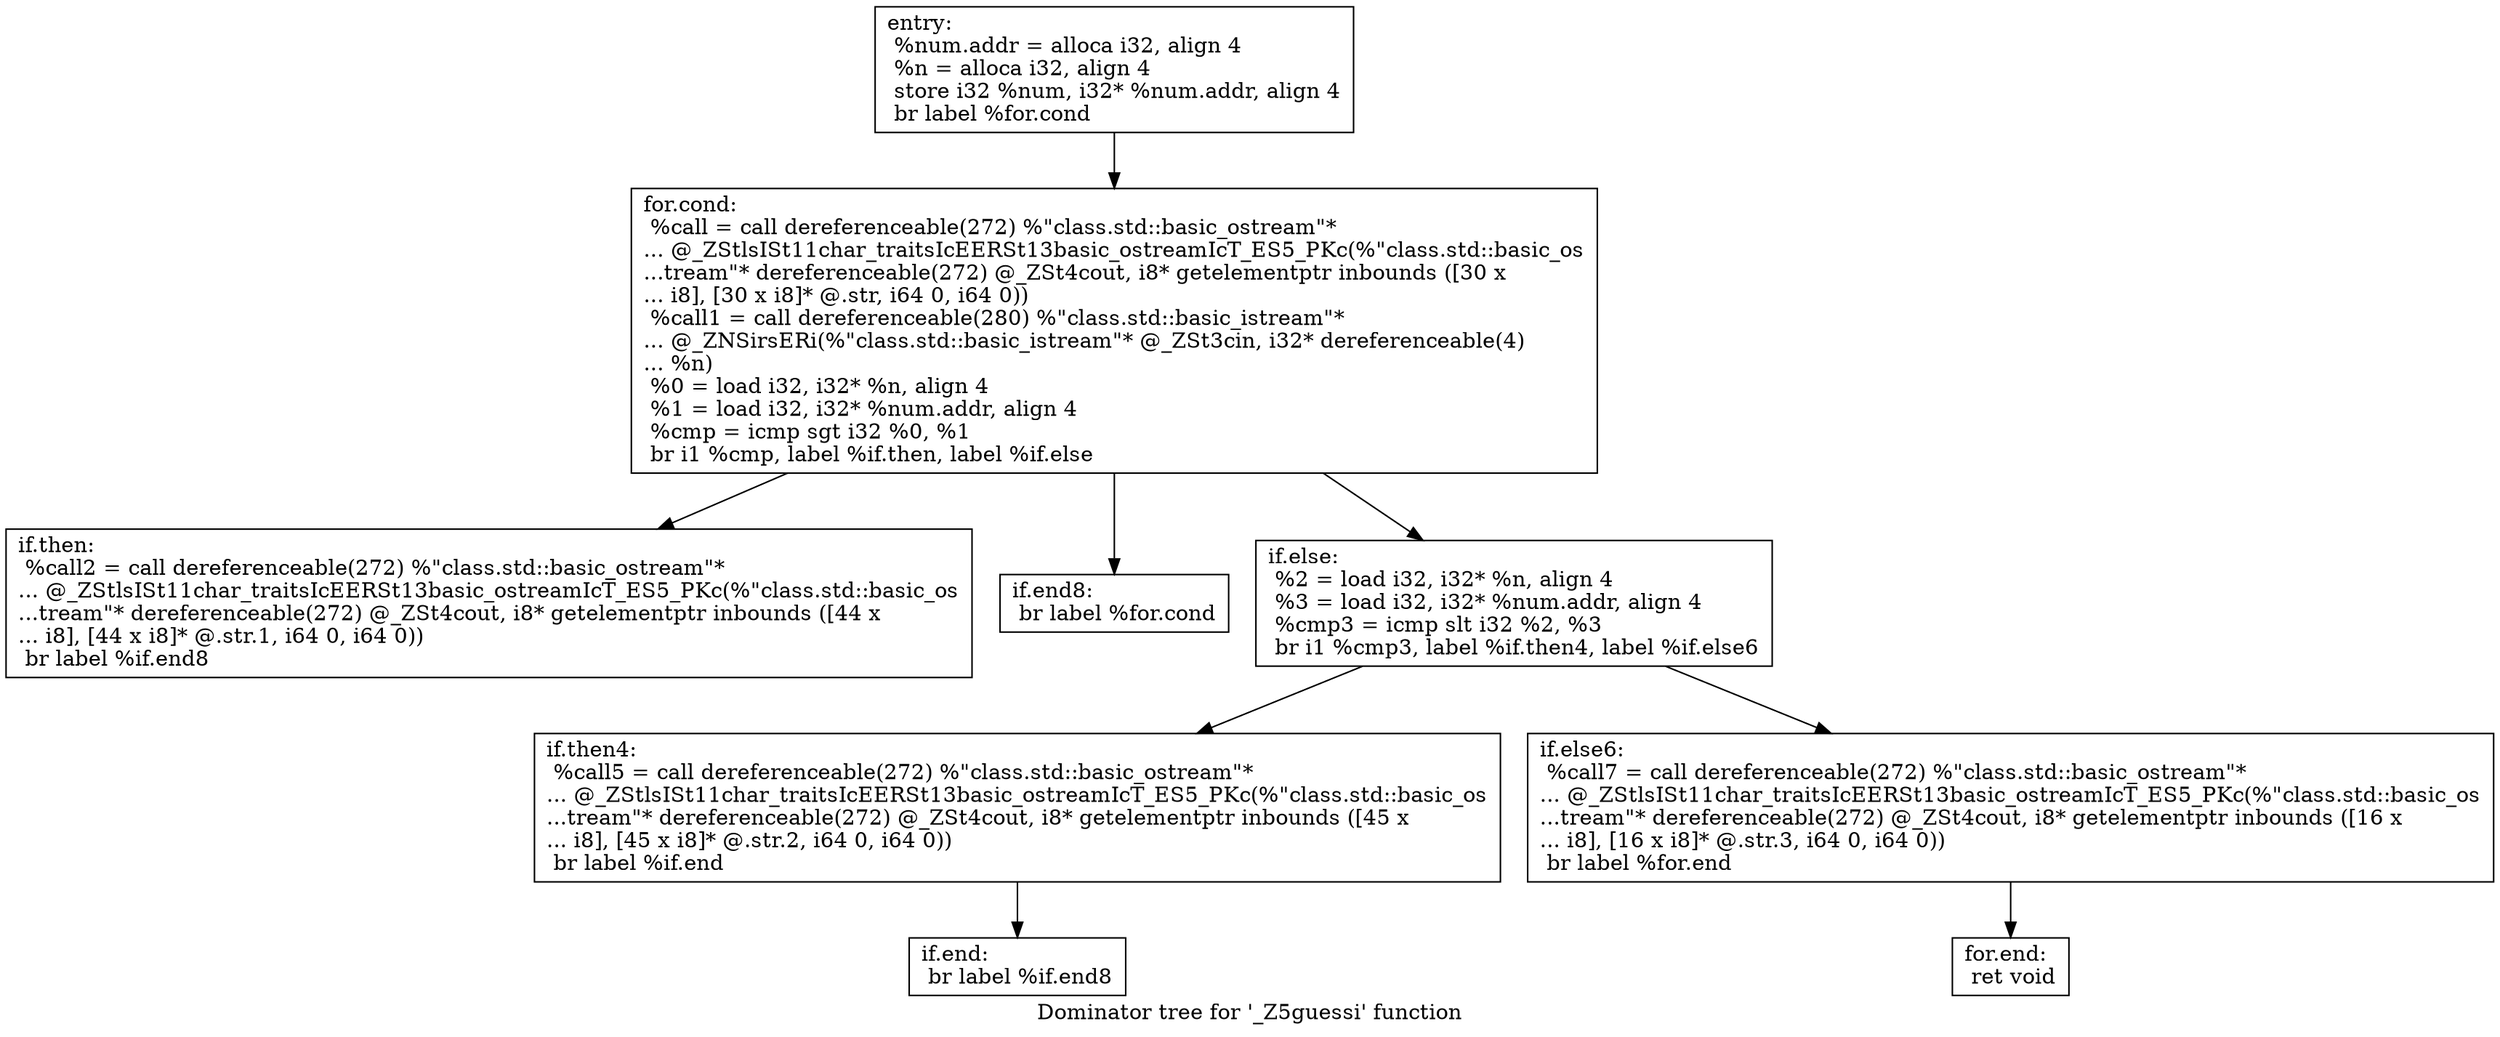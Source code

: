 digraph "Dominator tree for '_Z5guessi' function" {
	label="Dominator tree for '_Z5guessi' function";

	Node0x1e4b1a0 [shape=record,label="{entry:\l  %num.addr = alloca i32, align 4\l  %n = alloca i32, align 4\l  store i32 %num, i32* %num.addr, align 4\l  br label %for.cond\l}"];
	Node0x1e4b1a0 -> Node0x1e4bb10;
	Node0x1e4bb10 [shape=record,label="{for.cond:                                         \l  %call = call dereferenceable(272) %\"class.std::basic_ostream\"*\l... @_ZStlsISt11char_traitsIcEERSt13basic_ostreamIcT_ES5_PKc(%\"class.std::basic_os\l...tream\"* dereferenceable(272) @_ZSt4cout, i8* getelementptr inbounds ([30 x\l... i8], [30 x i8]* @.str, i64 0, i64 0))\l  %call1 = call dereferenceable(280) %\"class.std::basic_istream\"*\l... @_ZNSirsERi(%\"class.std::basic_istream\"* @_ZSt3cin, i32* dereferenceable(4)\l... %n)\l  %0 = load i32, i32* %n, align 4\l  %1 = load i32, i32* %num.addr, align 4\l  %cmp = icmp sgt i32 %0, %1\l  br i1 %cmp, label %if.then, label %if.else\l}"];
	Node0x1e4bb10 -> Node0x1e13330;
	Node0x1e4bb10 -> Node0x1e13370;
	Node0x1e4bb10 -> Node0x1e1dd90;
	Node0x1e13330 [shape=record,label="{if.then:                                          \l  %call2 = call dereferenceable(272) %\"class.std::basic_ostream\"*\l... @_ZStlsISt11char_traitsIcEERSt13basic_ostreamIcT_ES5_PKc(%\"class.std::basic_os\l...tream\"* dereferenceable(272) @_ZSt4cout, i8* getelementptr inbounds ([44 x\l... i8], [44 x i8]* @.str.1, i64 0, i64 0))\l  br label %if.end8\l}"];
	Node0x1e13370 [shape=record,label="{if.end8:                                          \l  br label %for.cond\l}"];
	Node0x1e1dd90 [shape=record,label="{if.else:                                          \l  %2 = load i32, i32* %n, align 4\l  %3 = load i32, i32* %num.addr, align 4\l  %cmp3 = icmp slt i32 %2, %3\l  br i1 %cmp3, label %if.then4, label %if.else6\l}"];
	Node0x1e1dd90 -> Node0x1e1ddd0;
	Node0x1e1dd90 -> Node0x1e1de50;
	Node0x1e1ddd0 [shape=record,label="{if.then4:                                         \l  %call5 = call dereferenceable(272) %\"class.std::basic_ostream\"*\l... @_ZStlsISt11char_traitsIcEERSt13basic_ostreamIcT_ES5_PKc(%\"class.std::basic_os\l...tream\"* dereferenceable(272) @_ZSt4cout, i8* getelementptr inbounds ([45 x\l... i8], [45 x i8]* @.str.2, i64 0, i64 0))\l  br label %if.end\l}"];
	Node0x1e1ddd0 -> Node0x1e1de10;
	Node0x1e1de10 [shape=record,label="{if.end:                                           \l  br label %if.end8\l}"];
	Node0x1e1de50 [shape=record,label="{if.else6:                                         \l  %call7 = call dereferenceable(272) %\"class.std::basic_ostream\"*\l... @_ZStlsISt11char_traitsIcEERSt13basic_ostreamIcT_ES5_PKc(%\"class.std::basic_os\l...tream\"* dereferenceable(272) @_ZSt4cout, i8* getelementptr inbounds ([16 x\l... i8], [16 x i8]* @.str.3, i64 0, i64 0))\l  br label %for.end\l}"];
	Node0x1e1de50 -> Node0x1e1de90;
	Node0x1e1de90 [shape=record,label="{for.end:                                          \l  ret void\l}"];
}
